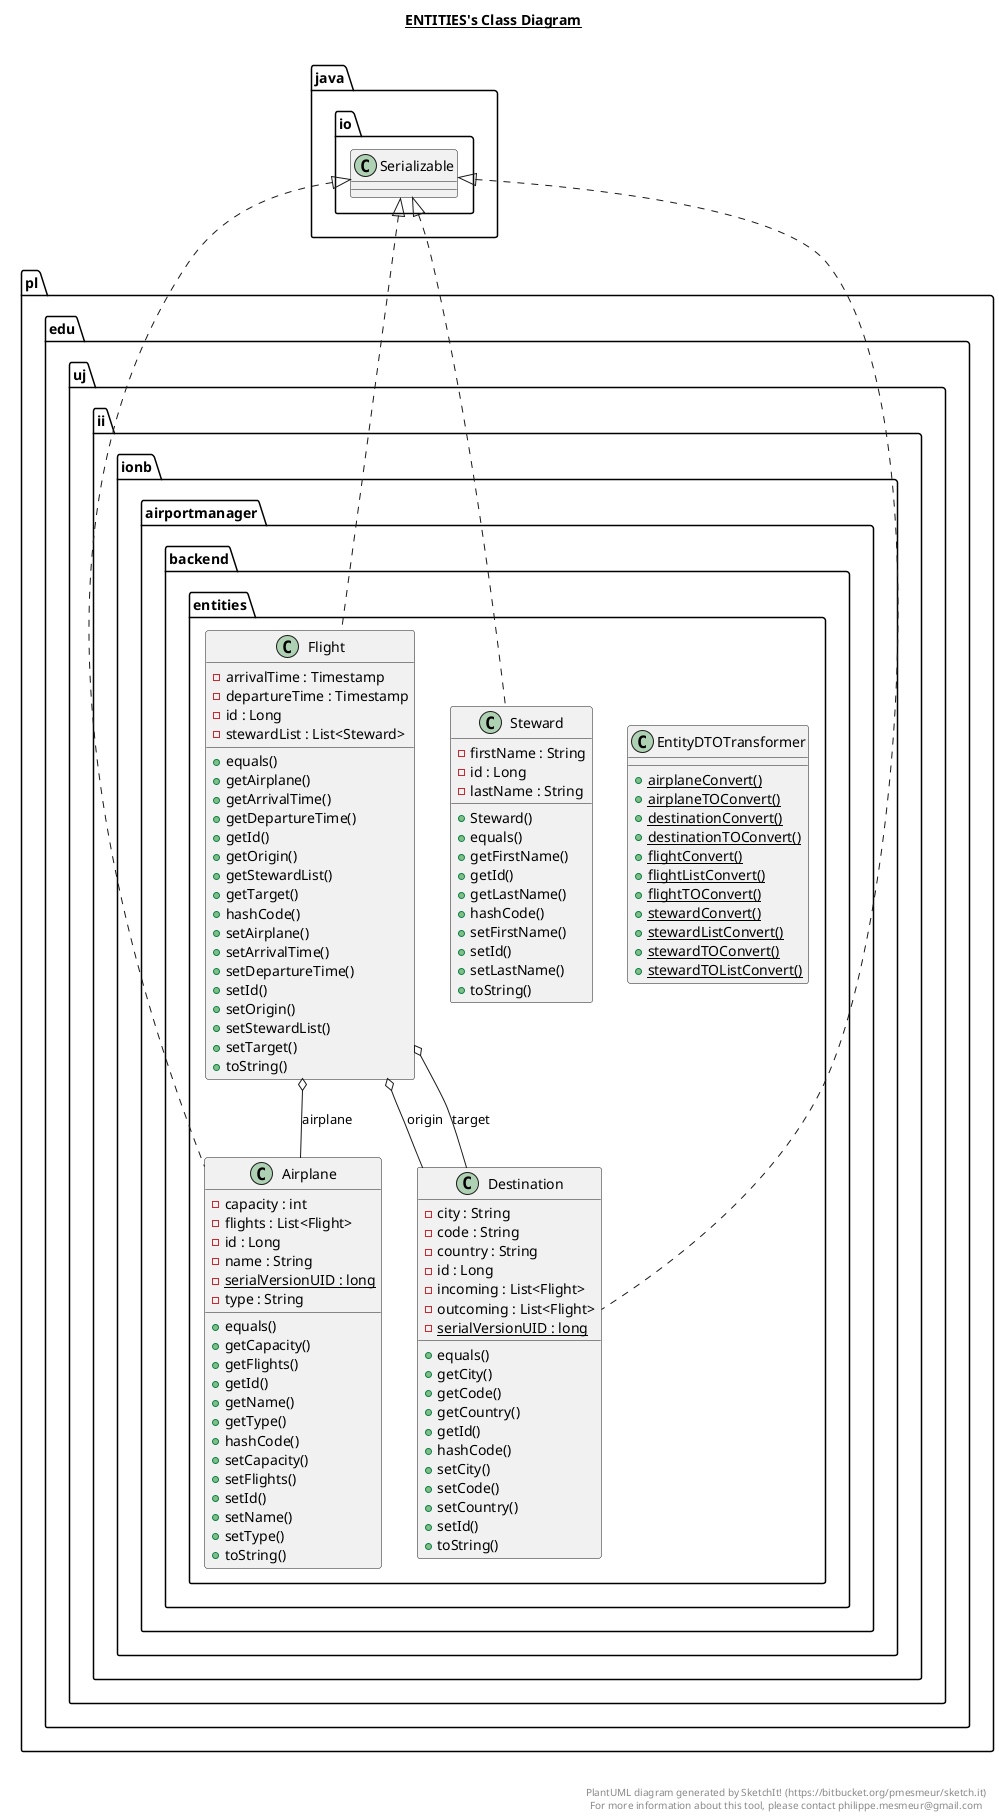 @startuml

title __ENTITIES's Class Diagram__\n

  namespace pl.edu.uj.ii.ionb.airportmanager.backend.entities {
    class pl.edu.uj.ii.ionb.airportmanager.backend.entities.Airplane {
        - capacity : int
        - flights : List<Flight>
        - id : Long
        - name : String
        {static} - serialVersionUID : long
        - type : String
        + equals()
        + getCapacity()
        + getFlights()
        + getId()
        + getName()
        + getType()
        + hashCode()
        + setCapacity()
        + setFlights()
        + setId()
        + setName()
        + setType()
        + toString()
    }
  }
  

  namespace pl.edu.uj.ii.ionb.airportmanager.backend.entities {
    class pl.edu.uj.ii.ionb.airportmanager.backend.entities.Destination {
        - city : String
        - code : String
        - country : String
        - id : Long
        - incoming : List<Flight>
        - outcoming : List<Flight>
        {static} - serialVersionUID : long
        + equals()
        + getCity()
        + getCode()
        + getCountry()
        + getId()
        + hashCode()
        + setCity()
        + setCode()
        + setCountry()
        + setId()
        + toString()
    }
  }
  

  namespace pl.edu.uj.ii.ionb.airportmanager.backend.entities {
    class pl.edu.uj.ii.ionb.airportmanager.backend.entities.EntityDTOTransformer {
        {static} + airplaneConvert()
        {static} + airplaneTOConvert()
        {static} + destinationConvert()
        {static} + destinationTOConvert()
        {static} + flightConvert()
        {static} + flightListConvert()
        {static} + flightTOConvert()
        {static} + stewardConvert()
        {static} + stewardListConvert()
        {static} + stewardTOConvert()
        {static} + stewardTOListConvert()
    }
  }
  

  namespace pl.edu.uj.ii.ionb.airportmanager.backend.entities {
    class pl.edu.uj.ii.ionb.airportmanager.backend.entities.Flight {
        - arrivalTime : Timestamp
        - departureTime : Timestamp
        - id : Long
        - stewardList : List<Steward>
        + equals()
        + getAirplane()
        + getArrivalTime()
        + getDepartureTime()
        + getId()
        + getOrigin()
        + getStewardList()
        + getTarget()
        + hashCode()
        + setAirplane()
        + setArrivalTime()
        + setDepartureTime()
        + setId()
        + setOrigin()
        + setStewardList()
        + setTarget()
        + toString()
    }
  }
  

  namespace pl.edu.uj.ii.ionb.airportmanager.backend.entities {
    class pl.edu.uj.ii.ionb.airportmanager.backend.entities.Steward {
        - firstName : String
        - id : Long
        - lastName : String
        + Steward()
        + equals()
        + getFirstName()
        + getId()
        + getLastName()
        + hashCode()
        + setFirstName()
        + setId()
        + setLastName()
        + toString()
    }
  }
  

  pl.edu.uj.ii.ionb.airportmanager.backend.entities.Airplane .up.|> java.io.Serializable
  pl.edu.uj.ii.ionb.airportmanager.backend.entities.Destination .up.|> java.io.Serializable
  pl.edu.uj.ii.ionb.airportmanager.backend.entities.Flight .up.|> java.io.Serializable
  pl.edu.uj.ii.ionb.airportmanager.backend.entities.Flight o-- pl.edu.uj.ii.ionb.airportmanager.backend.entities.Airplane : airplane
  pl.edu.uj.ii.ionb.airportmanager.backend.entities.Flight o-- pl.edu.uj.ii.ionb.airportmanager.backend.entities.Destination : origin
  pl.edu.uj.ii.ionb.airportmanager.backend.entities.Flight o-- pl.edu.uj.ii.ionb.airportmanager.backend.entities.Destination : target
  pl.edu.uj.ii.ionb.airportmanager.backend.entities.Steward .up.|> java.io.Serializable


right footer


PlantUML diagram generated by SketchIt! (https://bitbucket.org/pmesmeur/sketch.it)
For more information about this tool, please contact philippe.mesmeur@gmail.com
endfooter

@enduml
